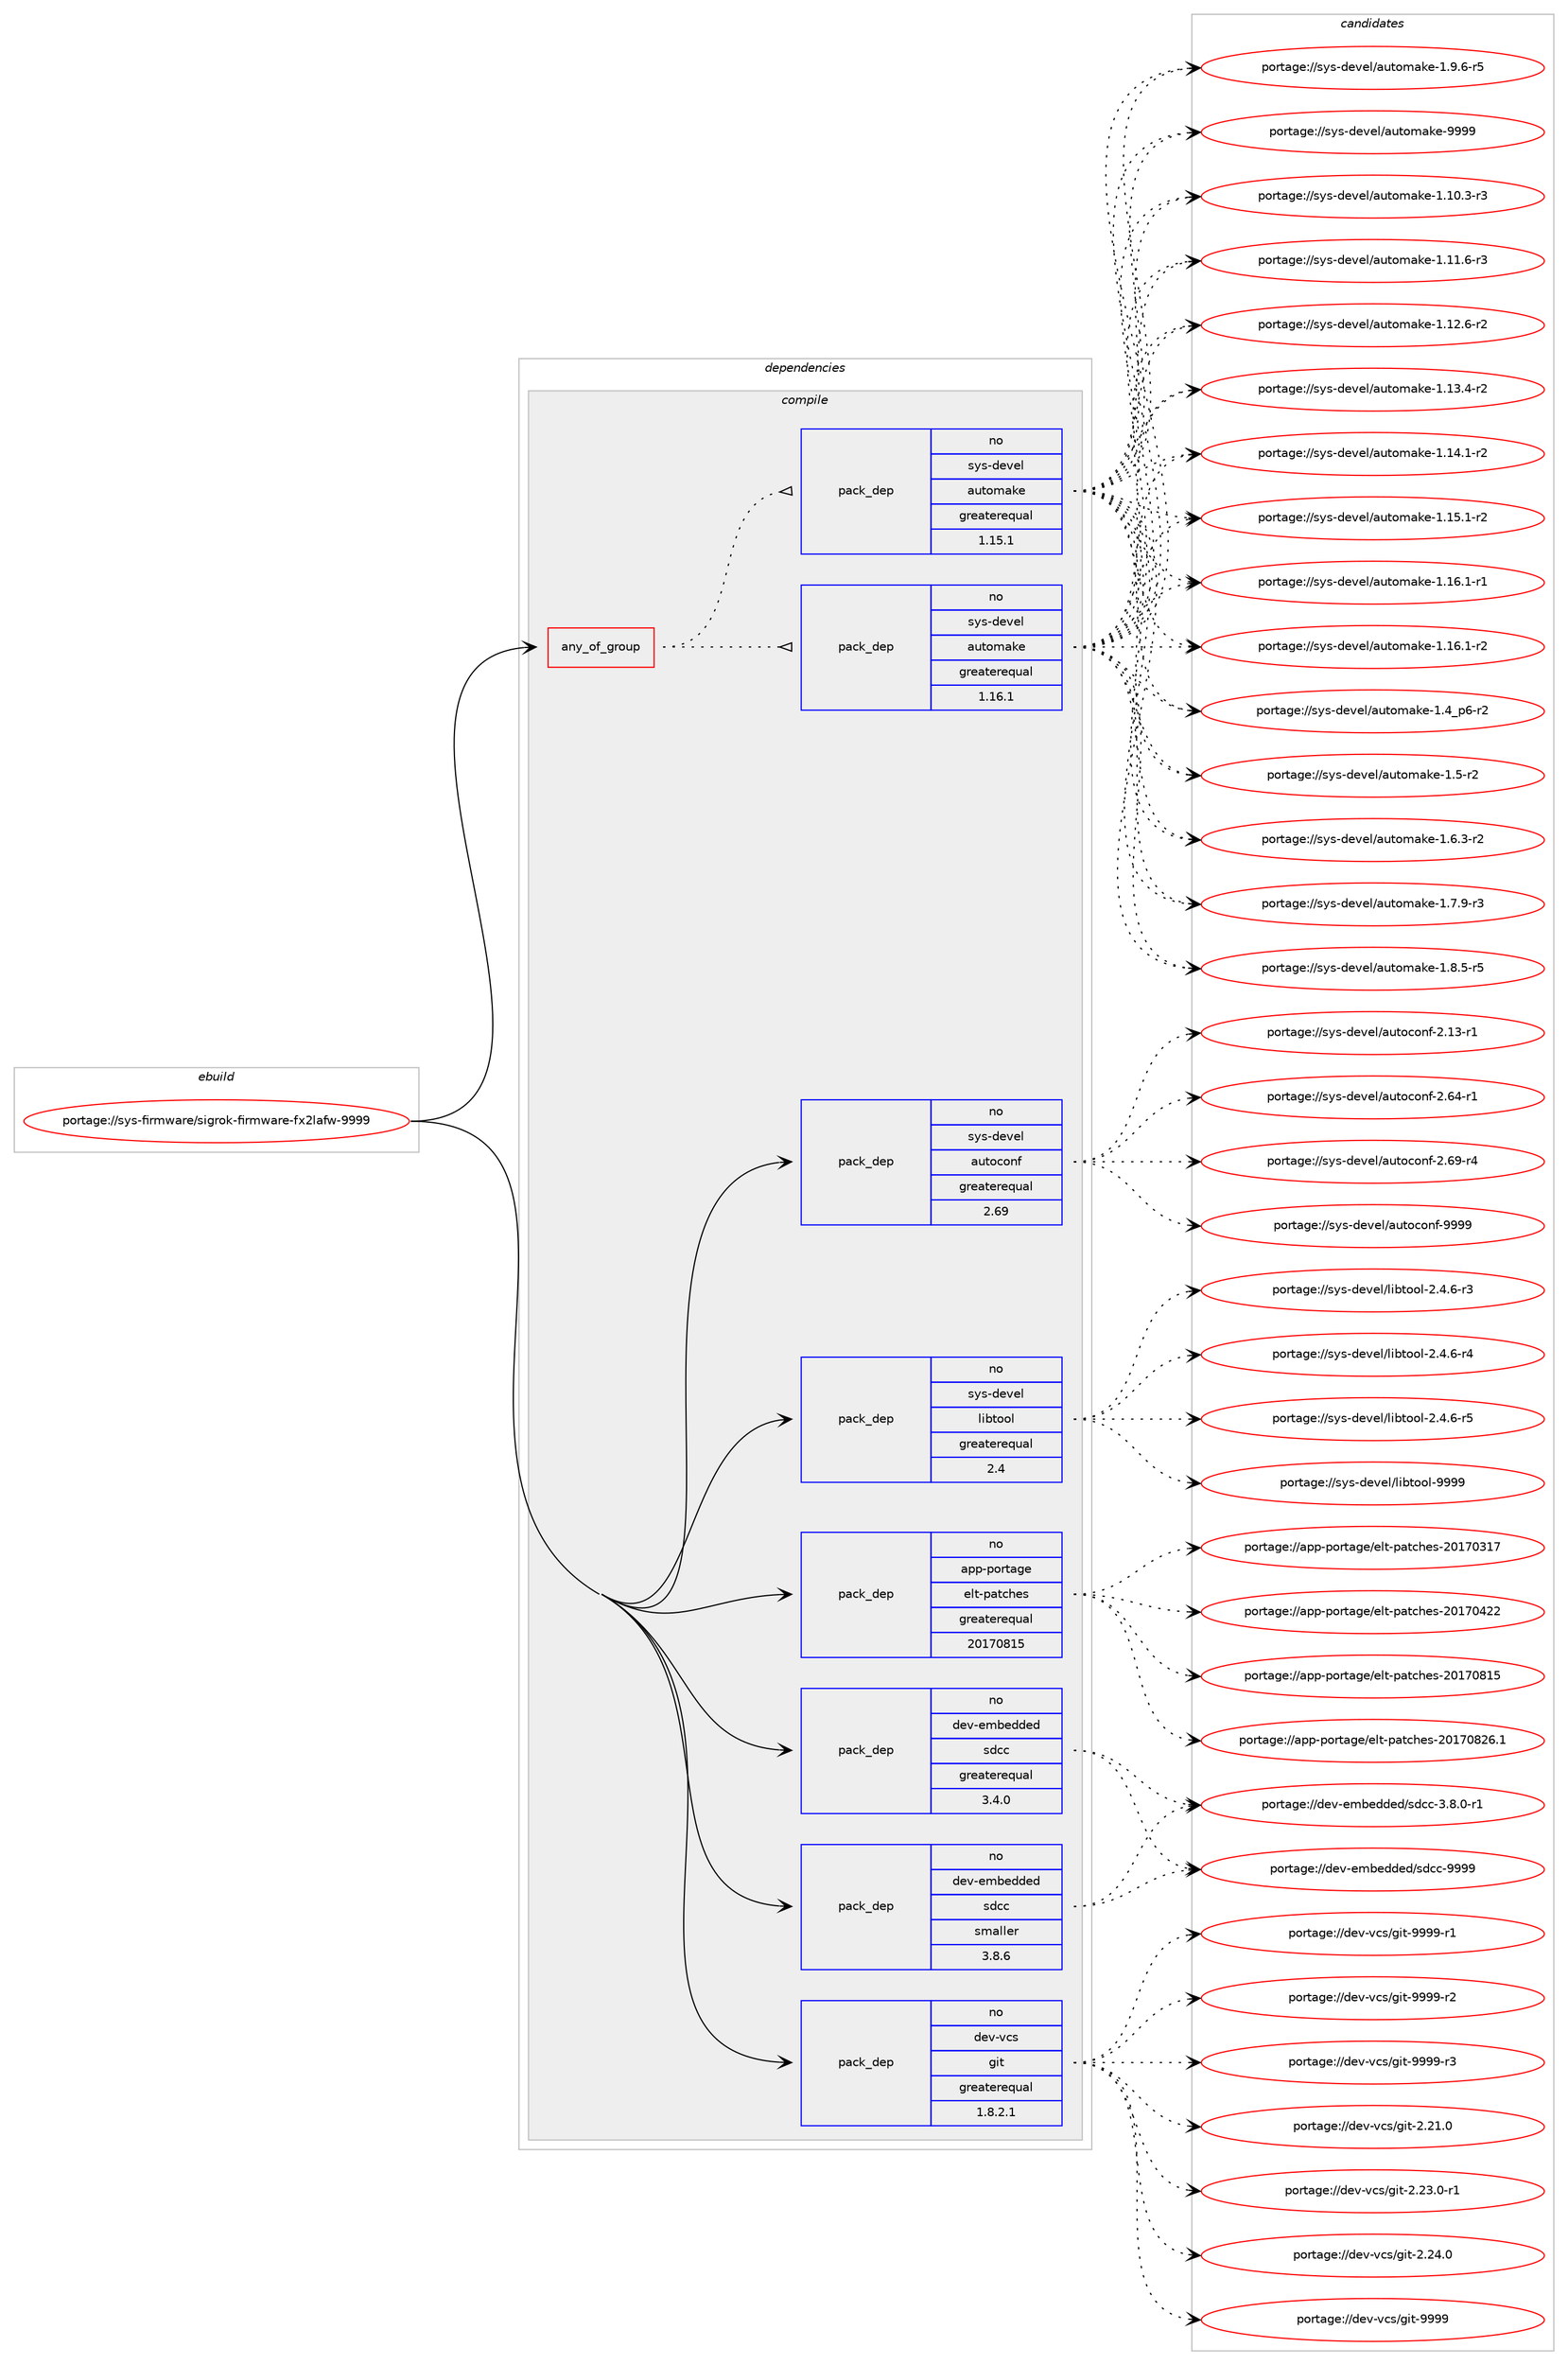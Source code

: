 digraph prolog {

# *************
# Graph options
# *************

newrank=true;
concentrate=true;
compound=true;
graph [rankdir=LR,fontname=Helvetica,fontsize=10,ranksep=1.5];#, ranksep=2.5, nodesep=0.2];
edge  [arrowhead=vee];
node  [fontname=Helvetica,fontsize=10];

# **********
# The ebuild
# **********

subgraph cluster_leftcol {
color=gray;
rank=same;
label=<<i>ebuild</i>>;
id [label="portage://sys-firmware/sigrok-firmware-fx2lafw-9999", color=red, width=4, href="../sys-firmware/sigrok-firmware-fx2lafw-9999.svg"];
}

# ****************
# The dependencies
# ****************

subgraph cluster_midcol {
color=gray;
label=<<i>dependencies</i>>;
subgraph cluster_compile {
fillcolor="#eeeeee";
style=filled;
label=<<i>compile</i>>;
subgraph any6870 {
dependency424623 [label=<<TABLE BORDER="0" CELLBORDER="1" CELLSPACING="0" CELLPADDING="4"><TR><TD CELLPADDING="10">any_of_group</TD></TR></TABLE>>, shape=none, color=red];subgraph pack314743 {
dependency424624 [label=<<TABLE BORDER="0" CELLBORDER="1" CELLSPACING="0" CELLPADDING="4" WIDTH="220"><TR><TD ROWSPAN="6" CELLPADDING="30">pack_dep</TD></TR><TR><TD WIDTH="110">no</TD></TR><TR><TD>sys-devel</TD></TR><TR><TD>automake</TD></TR><TR><TD>greaterequal</TD></TR><TR><TD>1.16.1</TD></TR></TABLE>>, shape=none, color=blue];
}
dependency424623:e -> dependency424624:w [weight=20,style="dotted",arrowhead="oinv"];
subgraph pack314744 {
dependency424625 [label=<<TABLE BORDER="0" CELLBORDER="1" CELLSPACING="0" CELLPADDING="4" WIDTH="220"><TR><TD ROWSPAN="6" CELLPADDING="30">pack_dep</TD></TR><TR><TD WIDTH="110">no</TD></TR><TR><TD>sys-devel</TD></TR><TR><TD>automake</TD></TR><TR><TD>greaterequal</TD></TR><TR><TD>1.15.1</TD></TR></TABLE>>, shape=none, color=blue];
}
dependency424623:e -> dependency424625:w [weight=20,style="dotted",arrowhead="oinv"];
}
id:e -> dependency424623:w [weight=20,style="solid",arrowhead="vee"];
subgraph pack314745 {
dependency424626 [label=<<TABLE BORDER="0" CELLBORDER="1" CELLSPACING="0" CELLPADDING="4" WIDTH="220"><TR><TD ROWSPAN="6" CELLPADDING="30">pack_dep</TD></TR><TR><TD WIDTH="110">no</TD></TR><TR><TD>app-portage</TD></TR><TR><TD>elt-patches</TD></TR><TR><TD>greaterequal</TD></TR><TR><TD>20170815</TD></TR></TABLE>>, shape=none, color=blue];
}
id:e -> dependency424626:w [weight=20,style="solid",arrowhead="vee"];
subgraph pack314746 {
dependency424627 [label=<<TABLE BORDER="0" CELLBORDER="1" CELLSPACING="0" CELLPADDING="4" WIDTH="220"><TR><TD ROWSPAN="6" CELLPADDING="30">pack_dep</TD></TR><TR><TD WIDTH="110">no</TD></TR><TR><TD>dev-embedded</TD></TR><TR><TD>sdcc</TD></TR><TR><TD>greaterequal</TD></TR><TR><TD>3.4.0</TD></TR></TABLE>>, shape=none, color=blue];
}
id:e -> dependency424627:w [weight=20,style="solid",arrowhead="vee"];
subgraph pack314747 {
dependency424628 [label=<<TABLE BORDER="0" CELLBORDER="1" CELLSPACING="0" CELLPADDING="4" WIDTH="220"><TR><TD ROWSPAN="6" CELLPADDING="30">pack_dep</TD></TR><TR><TD WIDTH="110">no</TD></TR><TR><TD>dev-embedded</TD></TR><TR><TD>sdcc</TD></TR><TR><TD>smaller</TD></TR><TR><TD>3.8.6</TD></TR></TABLE>>, shape=none, color=blue];
}
id:e -> dependency424628:w [weight=20,style="solid",arrowhead="vee"];
subgraph pack314748 {
dependency424629 [label=<<TABLE BORDER="0" CELLBORDER="1" CELLSPACING="0" CELLPADDING="4" WIDTH="220"><TR><TD ROWSPAN="6" CELLPADDING="30">pack_dep</TD></TR><TR><TD WIDTH="110">no</TD></TR><TR><TD>dev-vcs</TD></TR><TR><TD>git</TD></TR><TR><TD>greaterequal</TD></TR><TR><TD>1.8.2.1</TD></TR></TABLE>>, shape=none, color=blue];
}
id:e -> dependency424629:w [weight=20,style="solid",arrowhead="vee"];
subgraph pack314749 {
dependency424630 [label=<<TABLE BORDER="0" CELLBORDER="1" CELLSPACING="0" CELLPADDING="4" WIDTH="220"><TR><TD ROWSPAN="6" CELLPADDING="30">pack_dep</TD></TR><TR><TD WIDTH="110">no</TD></TR><TR><TD>sys-devel</TD></TR><TR><TD>autoconf</TD></TR><TR><TD>greaterequal</TD></TR><TR><TD>2.69</TD></TR></TABLE>>, shape=none, color=blue];
}
id:e -> dependency424630:w [weight=20,style="solid",arrowhead="vee"];
subgraph pack314750 {
dependency424631 [label=<<TABLE BORDER="0" CELLBORDER="1" CELLSPACING="0" CELLPADDING="4" WIDTH="220"><TR><TD ROWSPAN="6" CELLPADDING="30">pack_dep</TD></TR><TR><TD WIDTH="110">no</TD></TR><TR><TD>sys-devel</TD></TR><TR><TD>libtool</TD></TR><TR><TD>greaterequal</TD></TR><TR><TD>2.4</TD></TR></TABLE>>, shape=none, color=blue];
}
id:e -> dependency424631:w [weight=20,style="solid",arrowhead="vee"];
}
subgraph cluster_compileandrun {
fillcolor="#eeeeee";
style=filled;
label=<<i>compile and run</i>>;
}
subgraph cluster_run {
fillcolor="#eeeeee";
style=filled;
label=<<i>run</i>>;
}
}

# **************
# The candidates
# **************

subgraph cluster_choices {
rank=same;
color=gray;
label=<<i>candidates</i>>;

subgraph choice314743 {
color=black;
nodesep=1;
choiceportage11512111545100101118101108479711711611110997107101454946494846514511451 [label="portage://sys-devel/automake-1.10.3-r3", color=red, width=4,href="../sys-devel/automake-1.10.3-r3.svg"];
choiceportage11512111545100101118101108479711711611110997107101454946494946544511451 [label="portage://sys-devel/automake-1.11.6-r3", color=red, width=4,href="../sys-devel/automake-1.11.6-r3.svg"];
choiceportage11512111545100101118101108479711711611110997107101454946495046544511450 [label="portage://sys-devel/automake-1.12.6-r2", color=red, width=4,href="../sys-devel/automake-1.12.6-r2.svg"];
choiceportage11512111545100101118101108479711711611110997107101454946495146524511450 [label="portage://sys-devel/automake-1.13.4-r2", color=red, width=4,href="../sys-devel/automake-1.13.4-r2.svg"];
choiceportage11512111545100101118101108479711711611110997107101454946495246494511450 [label="portage://sys-devel/automake-1.14.1-r2", color=red, width=4,href="../sys-devel/automake-1.14.1-r2.svg"];
choiceportage11512111545100101118101108479711711611110997107101454946495346494511450 [label="portage://sys-devel/automake-1.15.1-r2", color=red, width=4,href="../sys-devel/automake-1.15.1-r2.svg"];
choiceportage11512111545100101118101108479711711611110997107101454946495446494511449 [label="portage://sys-devel/automake-1.16.1-r1", color=red, width=4,href="../sys-devel/automake-1.16.1-r1.svg"];
choiceportage11512111545100101118101108479711711611110997107101454946495446494511450 [label="portage://sys-devel/automake-1.16.1-r2", color=red, width=4,href="../sys-devel/automake-1.16.1-r2.svg"];
choiceportage115121115451001011181011084797117116111109971071014549465295112544511450 [label="portage://sys-devel/automake-1.4_p6-r2", color=red, width=4,href="../sys-devel/automake-1.4_p6-r2.svg"];
choiceportage11512111545100101118101108479711711611110997107101454946534511450 [label="portage://sys-devel/automake-1.5-r2", color=red, width=4,href="../sys-devel/automake-1.5-r2.svg"];
choiceportage115121115451001011181011084797117116111109971071014549465446514511450 [label="portage://sys-devel/automake-1.6.3-r2", color=red, width=4,href="../sys-devel/automake-1.6.3-r2.svg"];
choiceportage115121115451001011181011084797117116111109971071014549465546574511451 [label="portage://sys-devel/automake-1.7.9-r3", color=red, width=4,href="../sys-devel/automake-1.7.9-r3.svg"];
choiceportage115121115451001011181011084797117116111109971071014549465646534511453 [label="portage://sys-devel/automake-1.8.5-r5", color=red, width=4,href="../sys-devel/automake-1.8.5-r5.svg"];
choiceportage115121115451001011181011084797117116111109971071014549465746544511453 [label="portage://sys-devel/automake-1.9.6-r5", color=red, width=4,href="../sys-devel/automake-1.9.6-r5.svg"];
choiceportage115121115451001011181011084797117116111109971071014557575757 [label="portage://sys-devel/automake-9999", color=red, width=4,href="../sys-devel/automake-9999.svg"];
dependency424624:e -> choiceportage11512111545100101118101108479711711611110997107101454946494846514511451:w [style=dotted,weight="100"];
dependency424624:e -> choiceportage11512111545100101118101108479711711611110997107101454946494946544511451:w [style=dotted,weight="100"];
dependency424624:e -> choiceportage11512111545100101118101108479711711611110997107101454946495046544511450:w [style=dotted,weight="100"];
dependency424624:e -> choiceportage11512111545100101118101108479711711611110997107101454946495146524511450:w [style=dotted,weight="100"];
dependency424624:e -> choiceportage11512111545100101118101108479711711611110997107101454946495246494511450:w [style=dotted,weight="100"];
dependency424624:e -> choiceportage11512111545100101118101108479711711611110997107101454946495346494511450:w [style=dotted,weight="100"];
dependency424624:e -> choiceportage11512111545100101118101108479711711611110997107101454946495446494511449:w [style=dotted,weight="100"];
dependency424624:e -> choiceportage11512111545100101118101108479711711611110997107101454946495446494511450:w [style=dotted,weight="100"];
dependency424624:e -> choiceportage115121115451001011181011084797117116111109971071014549465295112544511450:w [style=dotted,weight="100"];
dependency424624:e -> choiceportage11512111545100101118101108479711711611110997107101454946534511450:w [style=dotted,weight="100"];
dependency424624:e -> choiceportage115121115451001011181011084797117116111109971071014549465446514511450:w [style=dotted,weight="100"];
dependency424624:e -> choiceportage115121115451001011181011084797117116111109971071014549465546574511451:w [style=dotted,weight="100"];
dependency424624:e -> choiceportage115121115451001011181011084797117116111109971071014549465646534511453:w [style=dotted,weight="100"];
dependency424624:e -> choiceportage115121115451001011181011084797117116111109971071014549465746544511453:w [style=dotted,weight="100"];
dependency424624:e -> choiceportage115121115451001011181011084797117116111109971071014557575757:w [style=dotted,weight="100"];
}
subgraph choice314744 {
color=black;
nodesep=1;
choiceportage11512111545100101118101108479711711611110997107101454946494846514511451 [label="portage://sys-devel/automake-1.10.3-r3", color=red, width=4,href="../sys-devel/automake-1.10.3-r3.svg"];
choiceportage11512111545100101118101108479711711611110997107101454946494946544511451 [label="portage://sys-devel/automake-1.11.6-r3", color=red, width=4,href="../sys-devel/automake-1.11.6-r3.svg"];
choiceportage11512111545100101118101108479711711611110997107101454946495046544511450 [label="portage://sys-devel/automake-1.12.6-r2", color=red, width=4,href="../sys-devel/automake-1.12.6-r2.svg"];
choiceportage11512111545100101118101108479711711611110997107101454946495146524511450 [label="portage://sys-devel/automake-1.13.4-r2", color=red, width=4,href="../sys-devel/automake-1.13.4-r2.svg"];
choiceportage11512111545100101118101108479711711611110997107101454946495246494511450 [label="portage://sys-devel/automake-1.14.1-r2", color=red, width=4,href="../sys-devel/automake-1.14.1-r2.svg"];
choiceportage11512111545100101118101108479711711611110997107101454946495346494511450 [label="portage://sys-devel/automake-1.15.1-r2", color=red, width=4,href="../sys-devel/automake-1.15.1-r2.svg"];
choiceportage11512111545100101118101108479711711611110997107101454946495446494511449 [label="portage://sys-devel/automake-1.16.1-r1", color=red, width=4,href="../sys-devel/automake-1.16.1-r1.svg"];
choiceportage11512111545100101118101108479711711611110997107101454946495446494511450 [label="portage://sys-devel/automake-1.16.1-r2", color=red, width=4,href="../sys-devel/automake-1.16.1-r2.svg"];
choiceportage115121115451001011181011084797117116111109971071014549465295112544511450 [label="portage://sys-devel/automake-1.4_p6-r2", color=red, width=4,href="../sys-devel/automake-1.4_p6-r2.svg"];
choiceportage11512111545100101118101108479711711611110997107101454946534511450 [label="portage://sys-devel/automake-1.5-r2", color=red, width=4,href="../sys-devel/automake-1.5-r2.svg"];
choiceportage115121115451001011181011084797117116111109971071014549465446514511450 [label="portage://sys-devel/automake-1.6.3-r2", color=red, width=4,href="../sys-devel/automake-1.6.3-r2.svg"];
choiceportage115121115451001011181011084797117116111109971071014549465546574511451 [label="portage://sys-devel/automake-1.7.9-r3", color=red, width=4,href="../sys-devel/automake-1.7.9-r3.svg"];
choiceportage115121115451001011181011084797117116111109971071014549465646534511453 [label="portage://sys-devel/automake-1.8.5-r5", color=red, width=4,href="../sys-devel/automake-1.8.5-r5.svg"];
choiceportage115121115451001011181011084797117116111109971071014549465746544511453 [label="portage://sys-devel/automake-1.9.6-r5", color=red, width=4,href="../sys-devel/automake-1.9.6-r5.svg"];
choiceportage115121115451001011181011084797117116111109971071014557575757 [label="portage://sys-devel/automake-9999", color=red, width=4,href="../sys-devel/automake-9999.svg"];
dependency424625:e -> choiceportage11512111545100101118101108479711711611110997107101454946494846514511451:w [style=dotted,weight="100"];
dependency424625:e -> choiceportage11512111545100101118101108479711711611110997107101454946494946544511451:w [style=dotted,weight="100"];
dependency424625:e -> choiceportage11512111545100101118101108479711711611110997107101454946495046544511450:w [style=dotted,weight="100"];
dependency424625:e -> choiceportage11512111545100101118101108479711711611110997107101454946495146524511450:w [style=dotted,weight="100"];
dependency424625:e -> choiceportage11512111545100101118101108479711711611110997107101454946495246494511450:w [style=dotted,weight="100"];
dependency424625:e -> choiceportage11512111545100101118101108479711711611110997107101454946495346494511450:w [style=dotted,weight="100"];
dependency424625:e -> choiceportage11512111545100101118101108479711711611110997107101454946495446494511449:w [style=dotted,weight="100"];
dependency424625:e -> choiceportage11512111545100101118101108479711711611110997107101454946495446494511450:w [style=dotted,weight="100"];
dependency424625:e -> choiceportage115121115451001011181011084797117116111109971071014549465295112544511450:w [style=dotted,weight="100"];
dependency424625:e -> choiceportage11512111545100101118101108479711711611110997107101454946534511450:w [style=dotted,weight="100"];
dependency424625:e -> choiceportage115121115451001011181011084797117116111109971071014549465446514511450:w [style=dotted,weight="100"];
dependency424625:e -> choiceportage115121115451001011181011084797117116111109971071014549465546574511451:w [style=dotted,weight="100"];
dependency424625:e -> choiceportage115121115451001011181011084797117116111109971071014549465646534511453:w [style=dotted,weight="100"];
dependency424625:e -> choiceportage115121115451001011181011084797117116111109971071014549465746544511453:w [style=dotted,weight="100"];
dependency424625:e -> choiceportage115121115451001011181011084797117116111109971071014557575757:w [style=dotted,weight="100"];
}
subgraph choice314745 {
color=black;
nodesep=1;
choiceportage97112112451121111141169710310147101108116451129711699104101115455048495548514955 [label="portage://app-portage/elt-patches-20170317", color=red, width=4,href="../app-portage/elt-patches-20170317.svg"];
choiceportage97112112451121111141169710310147101108116451129711699104101115455048495548525050 [label="portage://app-portage/elt-patches-20170422", color=red, width=4,href="../app-portage/elt-patches-20170422.svg"];
choiceportage97112112451121111141169710310147101108116451129711699104101115455048495548564953 [label="portage://app-portage/elt-patches-20170815", color=red, width=4,href="../app-portage/elt-patches-20170815.svg"];
choiceportage971121124511211111411697103101471011081164511297116991041011154550484955485650544649 [label="portage://app-portage/elt-patches-20170826.1", color=red, width=4,href="../app-portage/elt-patches-20170826.1.svg"];
dependency424626:e -> choiceportage97112112451121111141169710310147101108116451129711699104101115455048495548514955:w [style=dotted,weight="100"];
dependency424626:e -> choiceportage97112112451121111141169710310147101108116451129711699104101115455048495548525050:w [style=dotted,weight="100"];
dependency424626:e -> choiceportage97112112451121111141169710310147101108116451129711699104101115455048495548564953:w [style=dotted,weight="100"];
dependency424626:e -> choiceportage971121124511211111411697103101471011081164511297116991041011154550484955485650544649:w [style=dotted,weight="100"];
}
subgraph choice314746 {
color=black;
nodesep=1;
choiceportage10010111845101109981011001001011004711510099994551465646484511449 [label="portage://dev-embedded/sdcc-3.8.0-r1", color=red, width=4,href="../dev-embedded/sdcc-3.8.0-r1.svg"];
choiceportage10010111845101109981011001001011004711510099994557575757 [label="portage://dev-embedded/sdcc-9999", color=red, width=4,href="../dev-embedded/sdcc-9999.svg"];
dependency424627:e -> choiceportage10010111845101109981011001001011004711510099994551465646484511449:w [style=dotted,weight="100"];
dependency424627:e -> choiceportage10010111845101109981011001001011004711510099994557575757:w [style=dotted,weight="100"];
}
subgraph choice314747 {
color=black;
nodesep=1;
choiceportage10010111845101109981011001001011004711510099994551465646484511449 [label="portage://dev-embedded/sdcc-3.8.0-r1", color=red, width=4,href="../dev-embedded/sdcc-3.8.0-r1.svg"];
choiceportage10010111845101109981011001001011004711510099994557575757 [label="portage://dev-embedded/sdcc-9999", color=red, width=4,href="../dev-embedded/sdcc-9999.svg"];
dependency424628:e -> choiceportage10010111845101109981011001001011004711510099994551465646484511449:w [style=dotted,weight="100"];
dependency424628:e -> choiceportage10010111845101109981011001001011004711510099994557575757:w [style=dotted,weight="100"];
}
subgraph choice314748 {
color=black;
nodesep=1;
choiceportage10010111845118991154710310511645504650494648 [label="portage://dev-vcs/git-2.21.0", color=red, width=4,href="../dev-vcs/git-2.21.0.svg"];
choiceportage100101118451189911547103105116455046505146484511449 [label="portage://dev-vcs/git-2.23.0-r1", color=red, width=4,href="../dev-vcs/git-2.23.0-r1.svg"];
choiceportage10010111845118991154710310511645504650524648 [label="portage://dev-vcs/git-2.24.0", color=red, width=4,href="../dev-vcs/git-2.24.0.svg"];
choiceportage1001011184511899115471031051164557575757 [label="portage://dev-vcs/git-9999", color=red, width=4,href="../dev-vcs/git-9999.svg"];
choiceportage10010111845118991154710310511645575757574511449 [label="portage://dev-vcs/git-9999-r1", color=red, width=4,href="../dev-vcs/git-9999-r1.svg"];
choiceportage10010111845118991154710310511645575757574511450 [label="portage://dev-vcs/git-9999-r2", color=red, width=4,href="../dev-vcs/git-9999-r2.svg"];
choiceportage10010111845118991154710310511645575757574511451 [label="portage://dev-vcs/git-9999-r3", color=red, width=4,href="../dev-vcs/git-9999-r3.svg"];
dependency424629:e -> choiceportage10010111845118991154710310511645504650494648:w [style=dotted,weight="100"];
dependency424629:e -> choiceportage100101118451189911547103105116455046505146484511449:w [style=dotted,weight="100"];
dependency424629:e -> choiceportage10010111845118991154710310511645504650524648:w [style=dotted,weight="100"];
dependency424629:e -> choiceportage1001011184511899115471031051164557575757:w [style=dotted,weight="100"];
dependency424629:e -> choiceportage10010111845118991154710310511645575757574511449:w [style=dotted,weight="100"];
dependency424629:e -> choiceportage10010111845118991154710310511645575757574511450:w [style=dotted,weight="100"];
dependency424629:e -> choiceportage10010111845118991154710310511645575757574511451:w [style=dotted,weight="100"];
}
subgraph choice314749 {
color=black;
nodesep=1;
choiceportage1151211154510010111810110847971171161119911111010245504649514511449 [label="portage://sys-devel/autoconf-2.13-r1", color=red, width=4,href="../sys-devel/autoconf-2.13-r1.svg"];
choiceportage1151211154510010111810110847971171161119911111010245504654524511449 [label="portage://sys-devel/autoconf-2.64-r1", color=red, width=4,href="../sys-devel/autoconf-2.64-r1.svg"];
choiceportage1151211154510010111810110847971171161119911111010245504654574511452 [label="portage://sys-devel/autoconf-2.69-r4", color=red, width=4,href="../sys-devel/autoconf-2.69-r4.svg"];
choiceportage115121115451001011181011084797117116111991111101024557575757 [label="portage://sys-devel/autoconf-9999", color=red, width=4,href="../sys-devel/autoconf-9999.svg"];
dependency424630:e -> choiceportage1151211154510010111810110847971171161119911111010245504649514511449:w [style=dotted,weight="100"];
dependency424630:e -> choiceportage1151211154510010111810110847971171161119911111010245504654524511449:w [style=dotted,weight="100"];
dependency424630:e -> choiceportage1151211154510010111810110847971171161119911111010245504654574511452:w [style=dotted,weight="100"];
dependency424630:e -> choiceportage115121115451001011181011084797117116111991111101024557575757:w [style=dotted,weight="100"];
}
subgraph choice314750 {
color=black;
nodesep=1;
choiceportage1151211154510010111810110847108105981161111111084550465246544511451 [label="portage://sys-devel/libtool-2.4.6-r3", color=red, width=4,href="../sys-devel/libtool-2.4.6-r3.svg"];
choiceportage1151211154510010111810110847108105981161111111084550465246544511452 [label="portage://sys-devel/libtool-2.4.6-r4", color=red, width=4,href="../sys-devel/libtool-2.4.6-r4.svg"];
choiceportage1151211154510010111810110847108105981161111111084550465246544511453 [label="portage://sys-devel/libtool-2.4.6-r5", color=red, width=4,href="../sys-devel/libtool-2.4.6-r5.svg"];
choiceportage1151211154510010111810110847108105981161111111084557575757 [label="portage://sys-devel/libtool-9999", color=red, width=4,href="../sys-devel/libtool-9999.svg"];
dependency424631:e -> choiceportage1151211154510010111810110847108105981161111111084550465246544511451:w [style=dotted,weight="100"];
dependency424631:e -> choiceportage1151211154510010111810110847108105981161111111084550465246544511452:w [style=dotted,weight="100"];
dependency424631:e -> choiceportage1151211154510010111810110847108105981161111111084550465246544511453:w [style=dotted,weight="100"];
dependency424631:e -> choiceportage1151211154510010111810110847108105981161111111084557575757:w [style=dotted,weight="100"];
}
}

}
